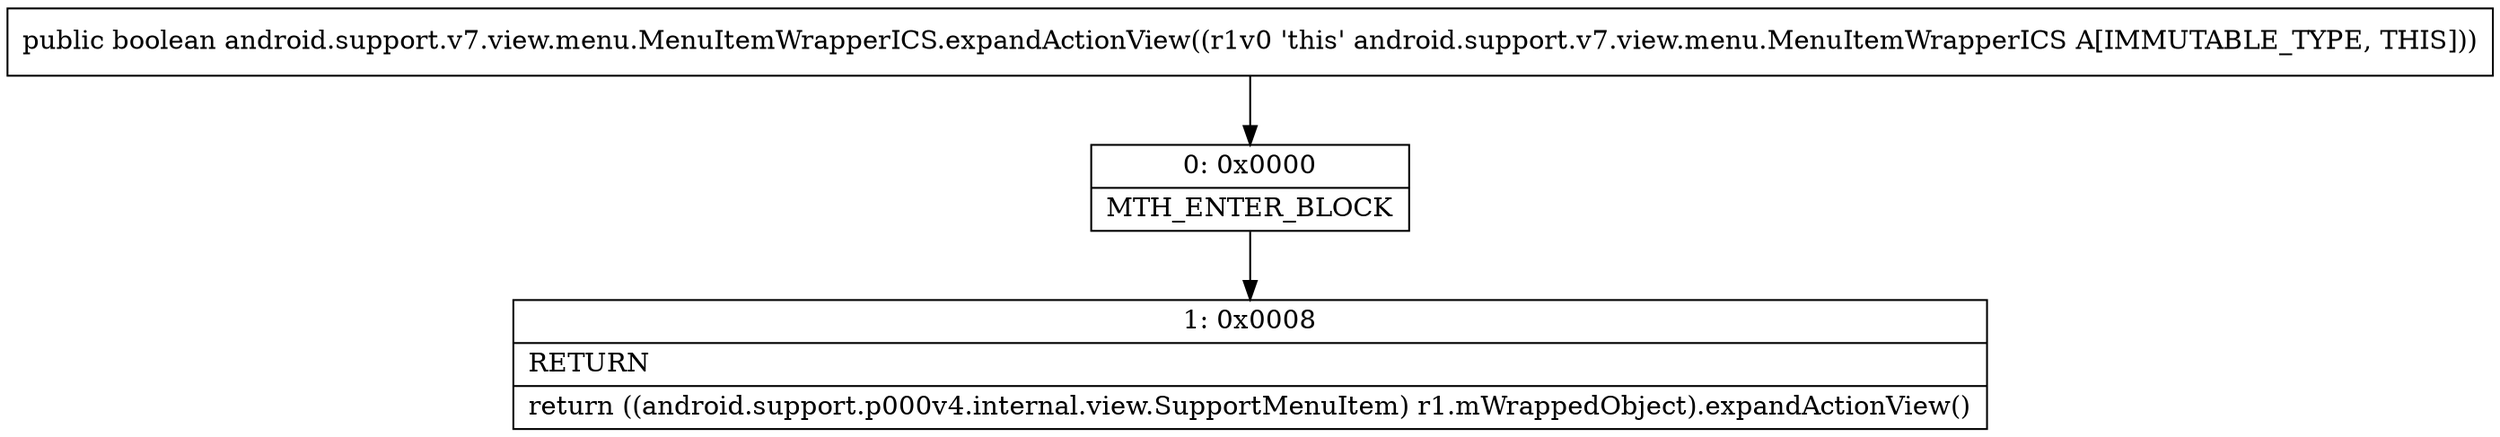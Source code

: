 digraph "CFG forandroid.support.v7.view.menu.MenuItemWrapperICS.expandActionView()Z" {
Node_0 [shape=record,label="{0\:\ 0x0000|MTH_ENTER_BLOCK\l}"];
Node_1 [shape=record,label="{1\:\ 0x0008|RETURN\l|return ((android.support.p000v4.internal.view.SupportMenuItem) r1.mWrappedObject).expandActionView()\l}"];
MethodNode[shape=record,label="{public boolean android.support.v7.view.menu.MenuItemWrapperICS.expandActionView((r1v0 'this' android.support.v7.view.menu.MenuItemWrapperICS A[IMMUTABLE_TYPE, THIS])) }"];
MethodNode -> Node_0;
Node_0 -> Node_1;
}

